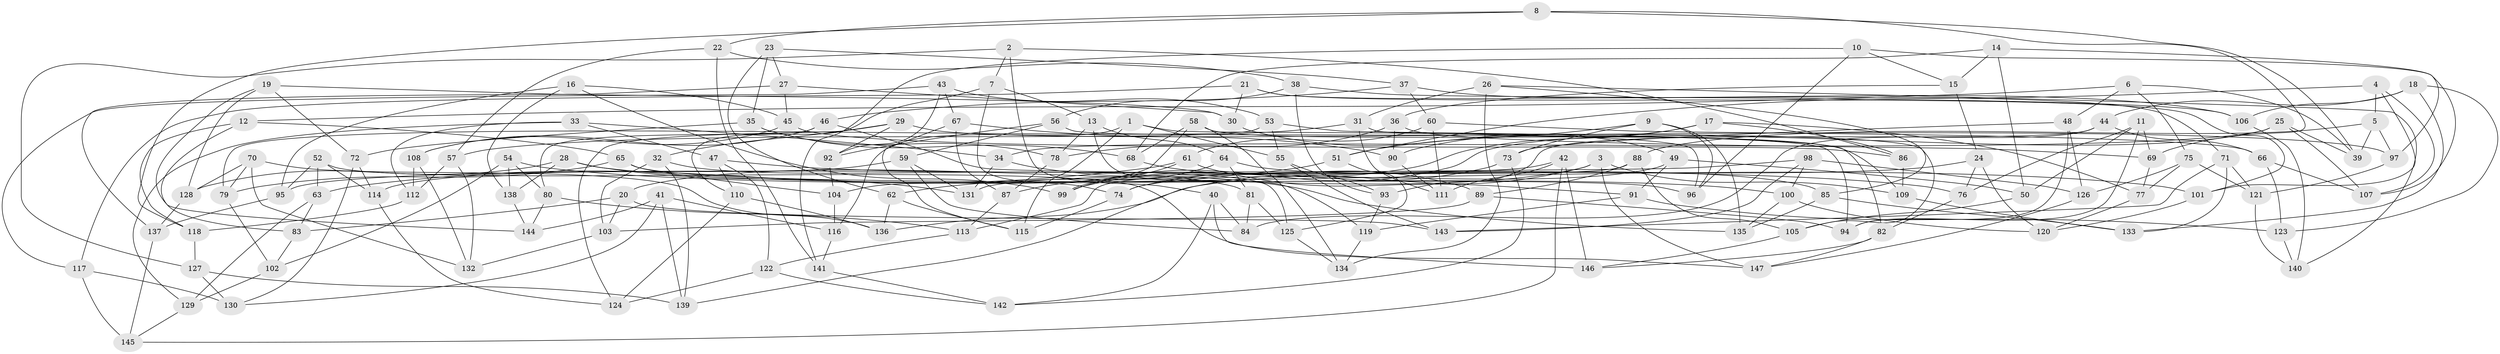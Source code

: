 // Generated by graph-tools (version 1.1) at 2025/50/03/09/25 03:50:52]
// undirected, 147 vertices, 294 edges
graph export_dot {
graph [start="1"]
  node [color=gray90,style=filled];
  1;
  2;
  3;
  4;
  5;
  6;
  7;
  8;
  9;
  10;
  11;
  12;
  13;
  14;
  15;
  16;
  17;
  18;
  19;
  20;
  21;
  22;
  23;
  24;
  25;
  26;
  27;
  28;
  29;
  30;
  31;
  32;
  33;
  34;
  35;
  36;
  37;
  38;
  39;
  40;
  41;
  42;
  43;
  44;
  45;
  46;
  47;
  48;
  49;
  50;
  51;
  52;
  53;
  54;
  55;
  56;
  57;
  58;
  59;
  60;
  61;
  62;
  63;
  64;
  65;
  66;
  67;
  68;
  69;
  70;
  71;
  72;
  73;
  74;
  75;
  76;
  77;
  78;
  79;
  80;
  81;
  82;
  83;
  84;
  85;
  86;
  87;
  88;
  89;
  90;
  91;
  92;
  93;
  94;
  95;
  96;
  97;
  98;
  99;
  100;
  101;
  102;
  103;
  104;
  105;
  106;
  107;
  108;
  109;
  110;
  111;
  112;
  113;
  114;
  115;
  116;
  117;
  118;
  119;
  120;
  121;
  122;
  123;
  124;
  125;
  126;
  127;
  128;
  129;
  130;
  131;
  132;
  133;
  134;
  135;
  136;
  137;
  138;
  139;
  140;
  141;
  142;
  143;
  144;
  145;
  146;
  147;
  1 -- 96;
  1 -- 116;
  1 -- 55;
  1 -- 115;
  2 -- 127;
  2 -- 86;
  2 -- 40;
  2 -- 7;
  3 -- 109;
  3 -- 147;
  3 -- 20;
  3 -- 139;
  4 -- 5;
  4 -- 51;
  4 -- 101;
  4 -- 107;
  5 -- 88;
  5 -- 97;
  5 -- 39;
  6 -- 48;
  6 -- 39;
  6 -- 12;
  6 -- 75;
  7 -- 74;
  7 -- 110;
  7 -- 13;
  8 -- 118;
  8 -- 69;
  8 -- 39;
  8 -- 22;
  9 -- 135;
  9 -- 96;
  9 -- 73;
  9 -- 51;
  10 -- 15;
  10 -- 141;
  10 -- 96;
  10 -- 107;
  11 -- 50;
  11 -- 76;
  11 -- 94;
  11 -- 69;
  12 -- 118;
  12 -- 65;
  12 -- 83;
  13 -- 64;
  13 -- 78;
  13 -- 119;
  14 -- 50;
  14 -- 15;
  14 -- 68;
  14 -- 97;
  15 -- 24;
  15 -- 36;
  16 -- 99;
  16 -- 45;
  16 -- 95;
  16 -- 138;
  17 -- 90;
  17 -- 99;
  17 -- 77;
  17 -- 86;
  18 -- 133;
  18 -- 44;
  18 -- 106;
  18 -- 123;
  19 -- 128;
  19 -- 30;
  19 -- 144;
  19 -- 72;
  20 -- 103;
  20 -- 83;
  20 -- 143;
  21 -- 30;
  21 -- 101;
  21 -- 71;
  21 -- 117;
  22 -- 141;
  22 -- 57;
  22 -- 38;
  23 -- 37;
  23 -- 62;
  23 -- 35;
  23 -- 27;
  24 -- 120;
  24 -- 136;
  24 -- 76;
  25 -- 99;
  25 -- 39;
  25 -- 34;
  25 -- 107;
  26 -- 134;
  26 -- 85;
  26 -- 31;
  26 -- 140;
  27 -- 137;
  27 -- 30;
  27 -- 45;
  28 -- 101;
  28 -- 138;
  28 -- 131;
  28 -- 128;
  29 -- 97;
  29 -- 92;
  29 -- 124;
  29 -- 32;
  30 -- 49;
  31 -- 105;
  31 -- 111;
  31 -- 57;
  32 -- 103;
  32 -- 139;
  32 -- 81;
  33 -- 112;
  33 -- 129;
  33 -- 47;
  33 -- 34;
  34 -- 135;
  34 -- 131;
  35 -- 78;
  35 -- 68;
  35 -- 72;
  36 -- 78;
  36 -- 69;
  36 -- 90;
  37 -- 60;
  37 -- 106;
  37 -- 46;
  38 -- 56;
  38 -- 106;
  38 -- 93;
  40 -- 146;
  40 -- 84;
  40 -- 142;
  41 -- 116;
  41 -- 139;
  41 -- 130;
  41 -- 144;
  42 -- 95;
  42 -- 146;
  42 -- 145;
  42 -- 111;
  43 -- 67;
  43 -- 92;
  43 -- 117;
  43 -- 53;
  44 -- 93;
  44 -- 66;
  44 -- 84;
  45 -- 108;
  45 -- 86;
  46 -- 125;
  46 -- 108;
  46 -- 80;
  47 -- 110;
  47 -- 76;
  47 -- 122;
  48 -- 73;
  48 -- 94;
  48 -- 126;
  49 -- 50;
  49 -- 91;
  49 -- 74;
  50 -- 105;
  51 -- 125;
  51 -- 62;
  52 -- 63;
  52 -- 95;
  52 -- 114;
  52 -- 147;
  53 -- 55;
  53 -- 82;
  53 -- 79;
  54 -- 80;
  54 -- 138;
  54 -- 102;
  54 -- 100;
  55 -- 93;
  55 -- 143;
  56 -- 92;
  56 -- 59;
  56 -- 94;
  57 -- 132;
  57 -- 112;
  58 -- 109;
  58 -- 134;
  58 -- 68;
  58 -- 104;
  59 -- 114;
  59 -- 131;
  59 -- 84;
  60 -- 111;
  60 -- 66;
  60 -- 61;
  61 -- 99;
  61 -- 91;
  61 -- 63;
  62 -- 115;
  62 -- 136;
  63 -- 129;
  63 -- 83;
  64 -- 81;
  64 -- 85;
  64 -- 87;
  65 -- 79;
  65 -- 104;
  65 -- 96;
  66 -- 107;
  66 -- 123;
  67 -- 87;
  67 -- 115;
  67 -- 90;
  68 -- 89;
  69 -- 77;
  70 -- 128;
  70 -- 132;
  70 -- 79;
  70 -- 136;
  71 -- 121;
  71 -- 143;
  71 -- 133;
  72 -- 114;
  72 -- 130;
  73 -- 74;
  73 -- 142;
  74 -- 115;
  75 -- 121;
  75 -- 77;
  75 -- 126;
  76 -- 82;
  77 -- 120;
  78 -- 87;
  79 -- 102;
  80 -- 144;
  80 -- 113;
  81 -- 125;
  81 -- 84;
  82 -- 147;
  82 -- 146;
  83 -- 102;
  85 -- 133;
  85 -- 135;
  86 -- 109;
  87 -- 113;
  88 -- 89;
  88 -- 113;
  88 -- 105;
  89 -- 94;
  89 -- 103;
  90 -- 111;
  91 -- 119;
  91 -- 123;
  92 -- 104;
  93 -- 119;
  95 -- 137;
  97 -- 121;
  98 -- 126;
  98 -- 100;
  98 -- 131;
  98 -- 143;
  100 -- 120;
  100 -- 135;
  101 -- 120;
  102 -- 129;
  103 -- 132;
  104 -- 116;
  105 -- 146;
  106 -- 140;
  108 -- 112;
  108 -- 132;
  109 -- 133;
  110 -- 124;
  110 -- 136;
  112 -- 118;
  113 -- 122;
  114 -- 124;
  116 -- 141;
  117 -- 145;
  117 -- 130;
  118 -- 127;
  119 -- 134;
  121 -- 140;
  122 -- 124;
  122 -- 142;
  123 -- 140;
  125 -- 134;
  126 -- 147;
  127 -- 139;
  127 -- 130;
  128 -- 137;
  129 -- 145;
  137 -- 145;
  138 -- 144;
  141 -- 142;
}
